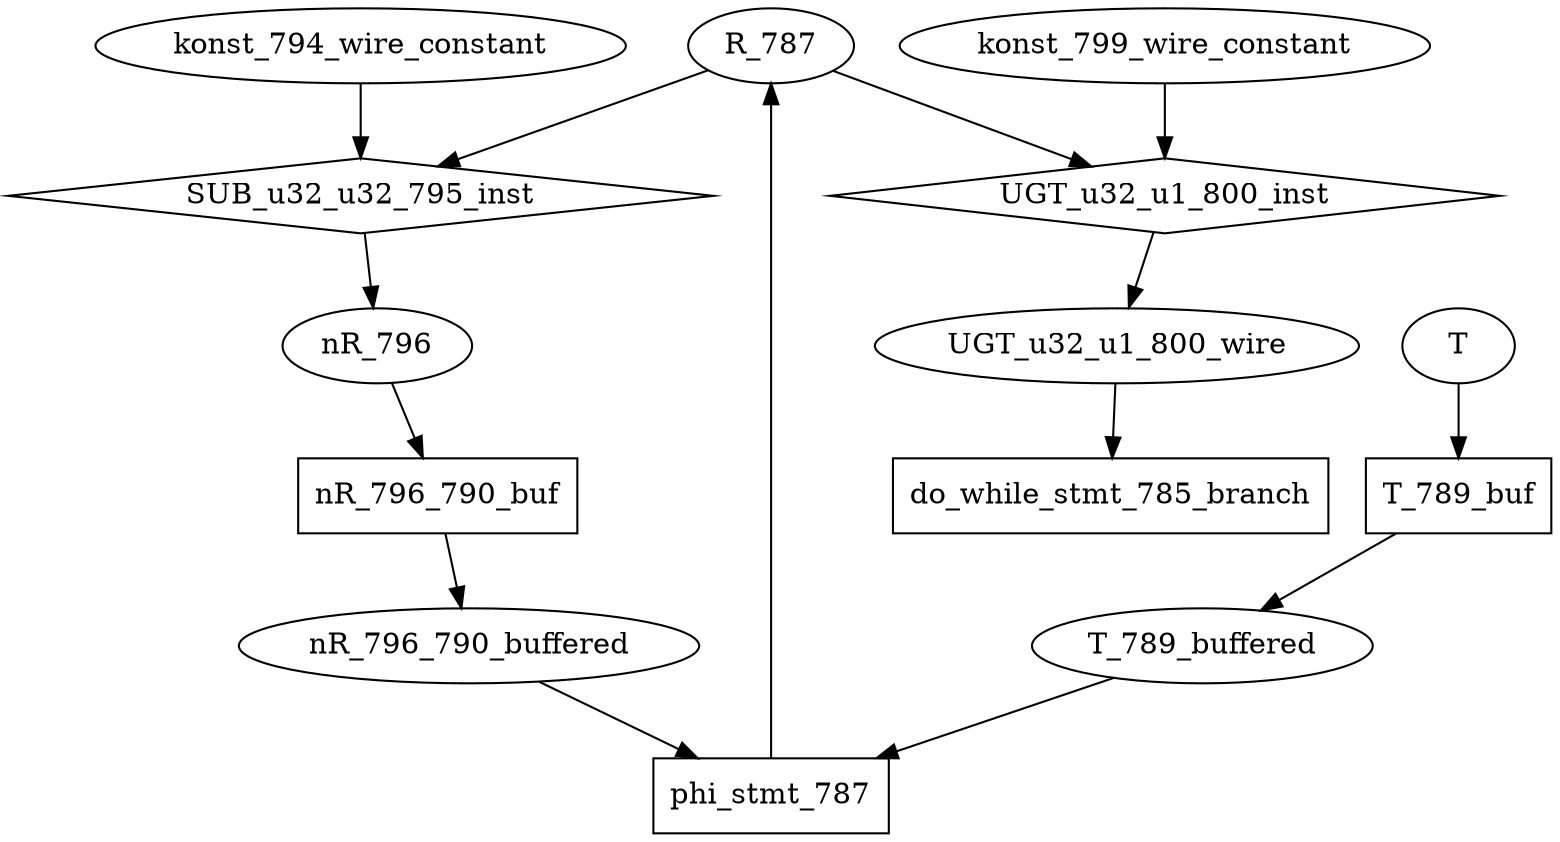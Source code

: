digraph data_path {
  R_787 [shape=ellipse];
  T_789_buffered [shape=ellipse];
  UGT_u32_u1_800_wire [shape=ellipse];
  konst_794_wire_constant [shape=ellipse];
  konst_799_wire_constant [shape=ellipse];
  nR_796 [shape=ellipse];
  nR_796_790_buffered [shape=ellipse];
  SUB_u32_u32_795_inst [shape=diamond];
R_787  -> SUB_u32_u32_795_inst;
konst_794_wire_constant  -> SUB_u32_u32_795_inst;
SUB_u32_u32_795_inst -> nR_796;
  T_789_buf [shape=rectangle];
T  -> T_789_buf;
T_789_buf -> T_789_buffered;
  UGT_u32_u1_800_inst [shape=diamond];
R_787  -> UGT_u32_u1_800_inst;
konst_799_wire_constant  -> UGT_u32_u1_800_inst;
UGT_u32_u1_800_inst -> UGT_u32_u1_800_wire;
  do_while_stmt_785_branch [shape=rectangle];
UGT_u32_u1_800_wire  -> do_while_stmt_785_branch;
  nR_796_790_buf [shape=rectangle];
nR_796  -> nR_796_790_buf;
nR_796_790_buf -> nR_796_790_buffered;
  phi_stmt_787 [shape=rectangle];
T_789_buffered  -> phi_stmt_787;
nR_796_790_buffered  -> phi_stmt_787;
phi_stmt_787 -> R_787;
}
